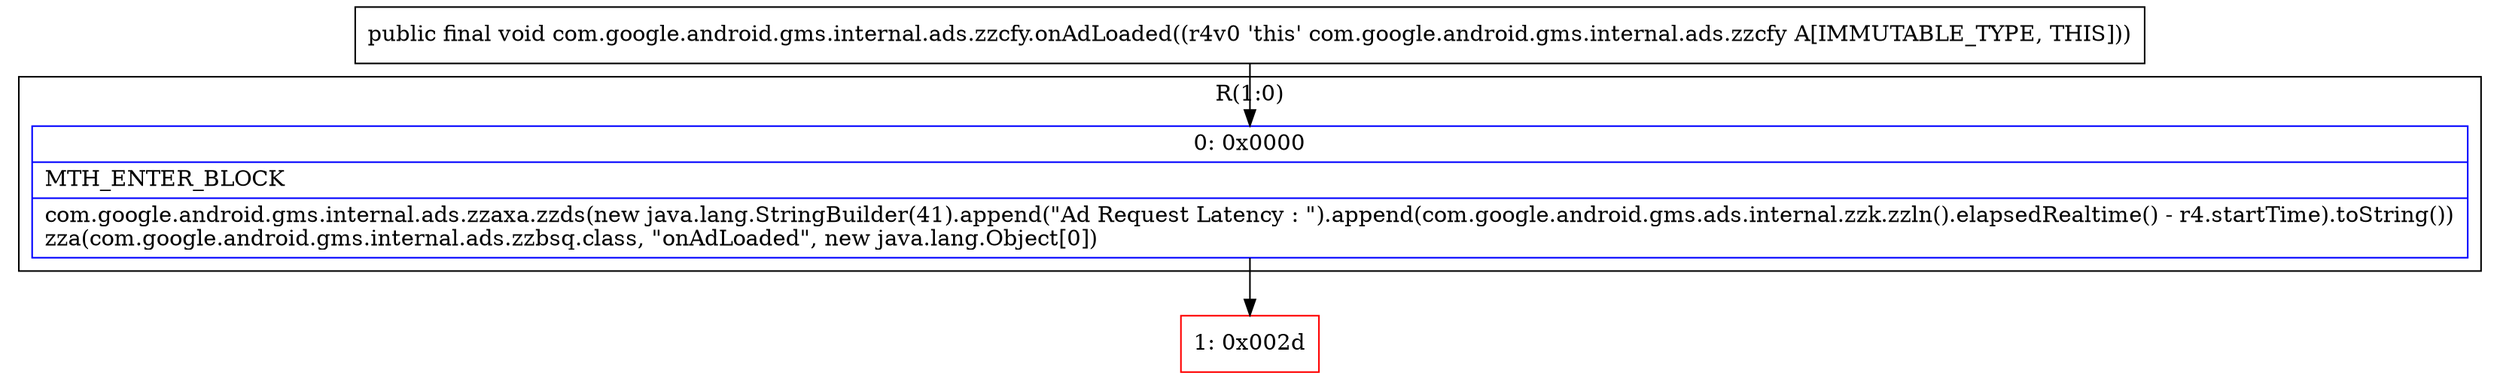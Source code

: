 digraph "CFG forcom.google.android.gms.internal.ads.zzcfy.onAdLoaded()V" {
subgraph cluster_Region_1165877311 {
label = "R(1:0)";
node [shape=record,color=blue];
Node_0 [shape=record,label="{0\:\ 0x0000|MTH_ENTER_BLOCK\l|com.google.android.gms.internal.ads.zzaxa.zzds(new java.lang.StringBuilder(41).append(\"Ad Request Latency : \").append(com.google.android.gms.ads.internal.zzk.zzln().elapsedRealtime() \- r4.startTime).toString())\lzza(com.google.android.gms.internal.ads.zzbsq.class, \"onAdLoaded\", new java.lang.Object[0])\l}"];
}
Node_1 [shape=record,color=red,label="{1\:\ 0x002d}"];
MethodNode[shape=record,label="{public final void com.google.android.gms.internal.ads.zzcfy.onAdLoaded((r4v0 'this' com.google.android.gms.internal.ads.zzcfy A[IMMUTABLE_TYPE, THIS])) }"];
MethodNode -> Node_0;
Node_0 -> Node_1;
}

